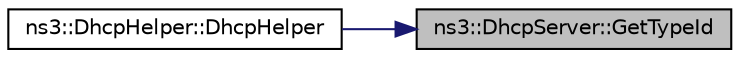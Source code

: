 digraph "ns3::DhcpServer::GetTypeId"
{
 // LATEX_PDF_SIZE
  edge [fontname="Helvetica",fontsize="10",labelfontname="Helvetica",labelfontsize="10"];
  node [fontname="Helvetica",fontsize="10",shape=record];
  rankdir="RL";
  Node1 [label="ns3::DhcpServer::GetTypeId",height=0.2,width=0.4,color="black", fillcolor="grey75", style="filled", fontcolor="black",tooltip="Get the type ID."];
  Node1 -> Node2 [dir="back",color="midnightblue",fontsize="10",style="solid",fontname="Helvetica"];
  Node2 [label="ns3::DhcpHelper::DhcpHelper",height=0.2,width=0.4,color="black", fillcolor="white", style="filled",URL="$classns3_1_1_dhcp_helper.html#a089805f0b32dc319f73cd549cf6d7f9f",tooltip=" "];
}
